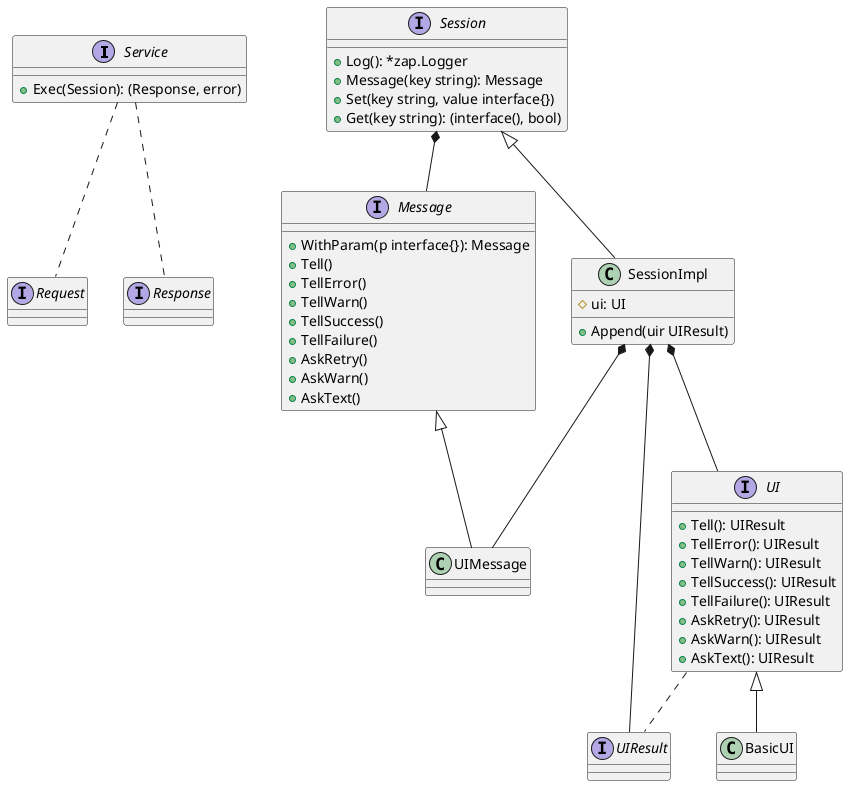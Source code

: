 @startuml

interface Service {
  +Exec(Session): (Response, error)
}

interface Request
interface Response

Service .. Request
Service .. Response

interface Session {
  +Log(): *zap.Logger
  +Message(key string): Message
  +Set(key string, value interface{})
  +Get(key string): (interface(), bool)
}

Session *-- Message
interface Message {
  +WithParam(p interface{}): Message
  +Tell()
  +TellError()
  +TellWarn()
  +TellSuccess()
  +TellFailure()
  +AskRetry()
  +AskWarn()
  +AskText()
}


Session <|-- SessionImpl
Message <|-- UIMessage
SessionImpl *-- UIMessage
SessionImpl *-- UIResult
SessionImpl *-- UI
class SessionImpl {
  #ui: UI
  +Append(uir UIResult)
}

interface UIResult
interface UI {
  +Tell(): UIResult
  +TellError(): UIResult
  +TellWarn(): UIResult
  +TellSuccess(): UIResult
  +TellFailure(): UIResult
  +AskRetry(): UIResult
  +AskWarn(): UIResult
  +AskText(): UIResult
}
UI .. UIResult

UI <|-- BasicUI
class BasicUI

/'
Service <|-- MemberInvite
Request <|-- MemberInviteRequest
Response <|-- MemberInviteResponse
MemberInvite .. MemberInviteRequest
MemberInvite .. MemberInviteResponse

Service <|-- MemberList
Request <|-- MemberListRequest
Response <|-- MemberListResponse
MemberList .. MemberListRequest
MemberList .. MemberListResponse
'/

@enduml
